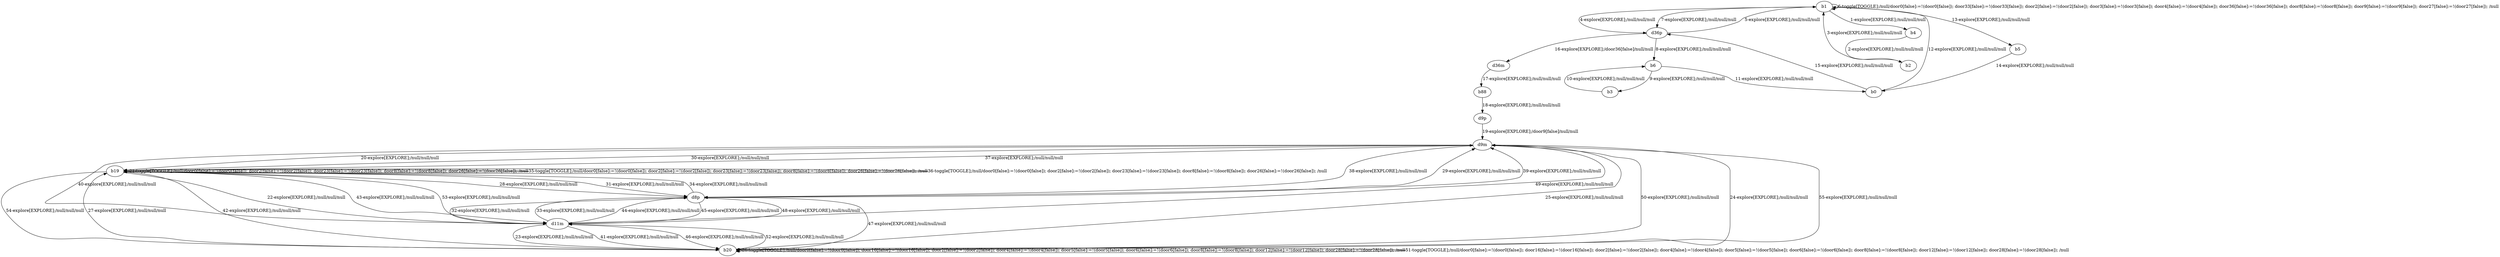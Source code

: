 # Total number of goals covered by this test: 2
# d11m --> b20
# d11m --> d9m

digraph g {
"b1" -> "b4" [label = "1-explore[EXPLORE];/null/null/null"];
"b4" -> "b2" [label = "2-explore[EXPLORE];/null/null/null"];
"b2" -> "b1" [label = "3-explore[EXPLORE];/null/null/null"];
"b1" -> "d36p" [label = "4-explore[EXPLORE];/null/null/null"];
"d36p" -> "b1" [label = "5-explore[EXPLORE];/null/null/null"];
"b1" -> "b1" [label = "6-toggle[TOGGLE];/null/door0[false]:=!(door0[false]); door33[false]:=!(door33[false]); door2[false]:=!(door2[false]); door3[false]:=!(door3[false]); door4[false]:=!(door4[false]); door36[false]:=!(door36[false]); door8[false]:=!(door8[false]); door9[false]:=!(door9[false]); door27[false]:=!(door27[false]); /null"];
"b1" -> "d36p" [label = "7-explore[EXPLORE];/null/null/null"];
"d36p" -> "b6" [label = "8-explore[EXPLORE];/null/null/null"];
"b6" -> "b3" [label = "9-explore[EXPLORE];/null/null/null"];
"b3" -> "b6" [label = "10-explore[EXPLORE];/null/null/null"];
"b6" -> "b0" [label = "11-explore[EXPLORE];/null/null/null"];
"b0" -> "b1" [label = "12-explore[EXPLORE];/null/null/null"];
"b1" -> "b5" [label = "13-explore[EXPLORE];/null/null/null"];
"b5" -> "b0" [label = "14-explore[EXPLORE];/null/null/null"];
"b0" -> "d36p" [label = "15-explore[EXPLORE];/null/null/null"];
"d36p" -> "d36m" [label = "16-explore[EXPLORE];/door36[false]/null/null"];
"d36m" -> "b88" [label = "17-explore[EXPLORE];/null/null/null"];
"b88" -> "d9p" [label = "18-explore[EXPLORE];/null/null/null"];
"d9p" -> "d9m" [label = "19-explore[EXPLORE];/door9[false]/null/null"];
"d9m" -> "b19" [label = "20-explore[EXPLORE];/null/null/null"];
"b19" -> "b19" [label = "21-toggle[TOGGLE];/null/door0[false]:=!(door0[false]); door2[false]:=!(door2[false]); door23[false]:=!(door23[false]); door8[false]:=!(door8[false]); door26[false]:=!(door26[false]); /null"];
"b19" -> "d11m" [label = "22-explore[EXPLORE];/null/null/null"];
"d11m" -> "b20" [label = "23-explore[EXPLORE];/null/null/null"];
"b20" -> "d9m" [label = "24-explore[EXPLORE];/null/null/null"];
"d9m" -> "b20" [label = "25-explore[EXPLORE];/null/null/null"];
"b20" -> "b20" [label = "26-toggle[TOGGLE];/null/door0[false]:=!(door0[false]); door16[false]:=!(door16[false]); door2[false]:=!(door2[false]); door4[false]:=!(door4[false]); door5[false]:=!(door5[false]); door6[false]:=!(door6[false]); door8[false]:=!(door8[false]); door12[false]:=!(door12[false]); door28[false]:=!(door28[false]); /null"];
"b20" -> "b19" [label = "27-explore[EXPLORE];/null/null/null"];
"b19" -> "d8p" [label = "28-explore[EXPLORE];/null/null/null"];
"d8p" -> "d9m" [label = "29-explore[EXPLORE];/null/null/null"];
"d9m" -> "b19" [label = "30-explore[EXPLORE];/null/null/null"];
"b19" -> "d8p" [label = "31-explore[EXPLORE];/null/null/null"];
"d8p" -> "d11m" [label = "32-explore[EXPLORE];/null/null/null"];
"d11m" -> "d8p" [label = "33-explore[EXPLORE];/null/null/null"];
"d8p" -> "b19" [label = "34-explore[EXPLORE];/null/null/null"];
"b19" -> "b19" [label = "35-toggle[TOGGLE];/null/door0[false]:=!(door0[false]); door2[false]:=!(door2[false]); door23[false]:=!(door23[false]); door8[false]:=!(door8[false]); door26[false]:=!(door26[false]); /null"];
"b19" -> "b19" [label = "36-toggle[TOGGLE];/null/door0[false]:=!(door0[false]); door2[false]:=!(door2[false]); door23[false]:=!(door23[false]); door8[false]:=!(door8[false]); door26[false]:=!(door26[false]); /null"];
"b19" -> "d9m" [label = "37-explore[EXPLORE];/null/null/null"];
"d9m" -> "d8p" [label = "38-explore[EXPLORE];/null/null/null"];
"d8p" -> "d9m" [label = "39-explore[EXPLORE];/null/null/null"];
"d9m" -> "d11m" [label = "40-explore[EXPLORE];/null/null/null"];
"d11m" -> "b20" [label = "41-explore[EXPLORE];/null/null/null"];
"b20" -> "b19" [label = "42-explore[EXPLORE];/null/null/null"];
"b19" -> "d11m" [label = "43-explore[EXPLORE];/null/null/null"];
"d11m" -> "d8p" [label = "44-explore[EXPLORE];/null/null/null"];
"d8p" -> "d11m" [label = "45-explore[EXPLORE];/null/null/null"];
"d11m" -> "b20" [label = "46-explore[EXPLORE];/null/null/null"];
"b20" -> "d8p" [label = "47-explore[EXPLORE];/null/null/null"];
"d8p" -> "d11m" [label = "48-explore[EXPLORE];/null/null/null"];
"d11m" -> "d9m" [label = "49-explore[EXPLORE];/null/null/null"];
"d9m" -> "b20" [label = "50-explore[EXPLORE];/null/null/null"];
"b20" -> "b20" [label = "51-toggle[TOGGLE];/null/door0[false]:=!(door0[false]); door16[false]:=!(door16[false]); door2[false]:=!(door2[false]); door4[false]:=!(door4[false]); door5[false]:=!(door5[false]); door6[false]:=!(door6[false]); door8[false]:=!(door8[false]); door12[false]:=!(door12[false]); door28[false]:=!(door28[false]); /null"];
"b20" -> "d11m" [label = "52-explore[EXPLORE];/null/null/null"];
"d11m" -> "b19" [label = "53-explore[EXPLORE];/null/null/null"];
"b19" -> "b20" [label = "54-explore[EXPLORE];/null/null/null"];
"b20" -> "d9m" [label = "55-explore[EXPLORE];/null/null/null"];
}